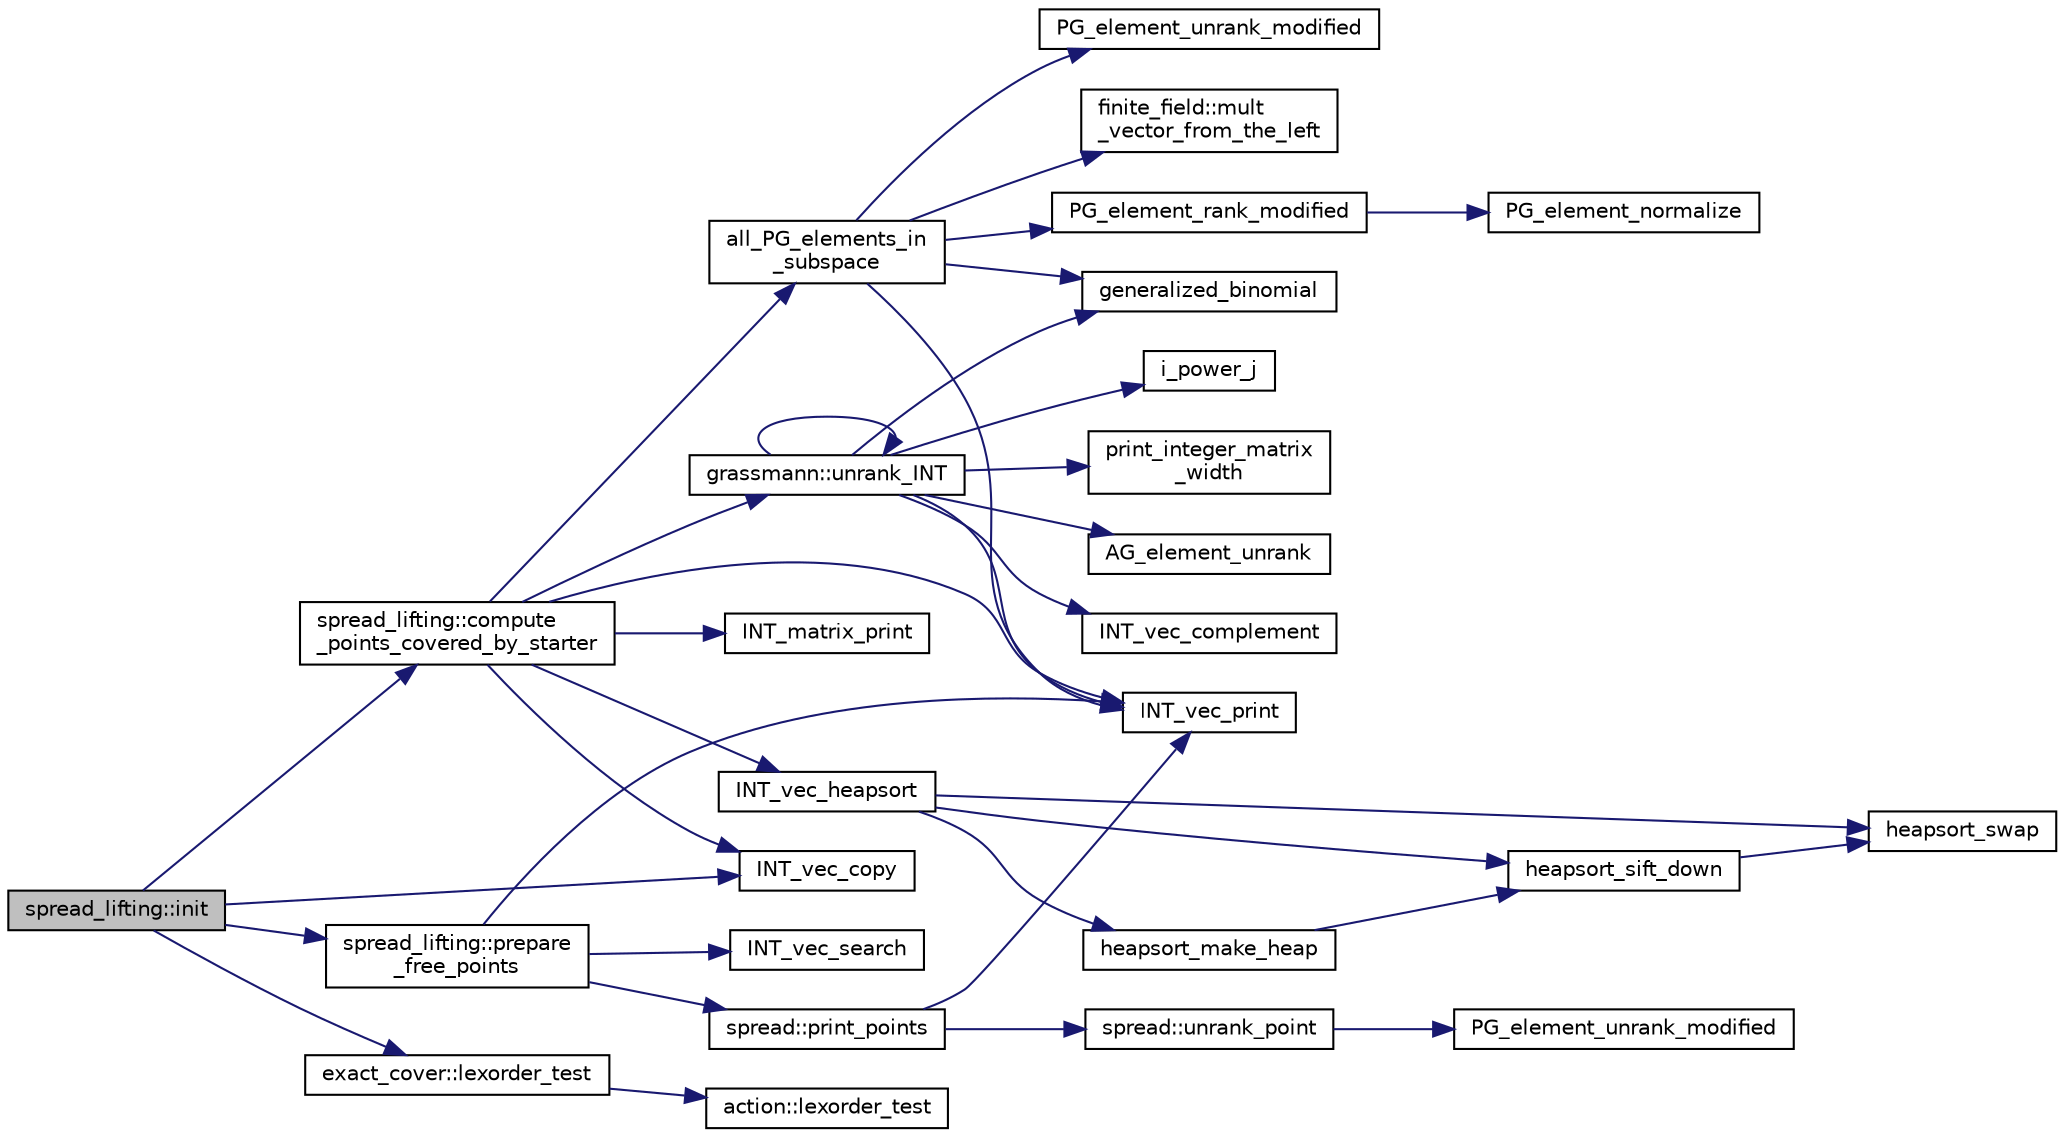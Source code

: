 digraph "spread_lifting::init"
{
  edge [fontname="Helvetica",fontsize="10",labelfontname="Helvetica",labelfontsize="10"];
  node [fontname="Helvetica",fontsize="10",shape=record];
  rankdir="LR";
  Node57 [label="spread_lifting::init",height=0.2,width=0.4,color="black", fillcolor="grey75", style="filled", fontcolor="black"];
  Node57 -> Node58 [color="midnightblue",fontsize="10",style="solid",fontname="Helvetica"];
  Node58 [label="spread_lifting::compute\l_points_covered_by_starter",height=0.2,width=0.4,color="black", fillcolor="white", style="filled",URL="$d7/de2/classspread__lifting.html#a2f0dea5c67b1c9d61a36974bd6610b9b"];
  Node58 -> Node59 [color="midnightblue",fontsize="10",style="solid",fontname="Helvetica"];
  Node59 [label="grassmann::unrank_INT",height=0.2,width=0.4,color="black", fillcolor="white", style="filled",URL="$df/d02/classgrassmann.html#a32079405b95a6da2ba1420567d762d64"];
  Node59 -> Node60 [color="midnightblue",fontsize="10",style="solid",fontname="Helvetica"];
  Node60 [label="generalized_binomial",height=0.2,width=0.4,color="black", fillcolor="white", style="filled",URL="$d2/d7c/combinatorics_8_c.html#a24762dc22e45175d18ec1ec1d2556ae8"];
  Node59 -> Node61 [color="midnightblue",fontsize="10",style="solid",fontname="Helvetica"];
  Node61 [label="i_power_j",height=0.2,width=0.4,color="black", fillcolor="white", style="filled",URL="$de/dc5/algebra__and__number__theory_8h.html#a39b321523e8957d701618bb5cac542b5"];
  Node59 -> Node62 [color="midnightblue",fontsize="10",style="solid",fontname="Helvetica"];
  Node62 [label="AG_element_unrank",height=0.2,width=0.4,color="black", fillcolor="white", style="filled",URL="$d4/d67/geometry_8h.html#a4a33b86c87b2879b97cfa1327abe2885"];
  Node59 -> Node63 [color="midnightblue",fontsize="10",style="solid",fontname="Helvetica"];
  Node63 [label="INT_vec_print",height=0.2,width=0.4,color="black", fillcolor="white", style="filled",URL="$df/dbf/sajeeb_8_c.html#a79a5901af0b47dd0d694109543c027fe"];
  Node59 -> Node59 [color="midnightblue",fontsize="10",style="solid",fontname="Helvetica"];
  Node59 -> Node64 [color="midnightblue",fontsize="10",style="solid",fontname="Helvetica"];
  Node64 [label="INT_vec_complement",height=0.2,width=0.4,color="black", fillcolor="white", style="filled",URL="$d5/db4/io__and__os_8h.html#a2a0a724647575fcd3090c763985eb81a"];
  Node59 -> Node65 [color="midnightblue",fontsize="10",style="solid",fontname="Helvetica"];
  Node65 [label="print_integer_matrix\l_width",height=0.2,width=0.4,color="black", fillcolor="white", style="filled",URL="$d5/db4/io__and__os_8h.html#aa78f3e73fc2179251bd15adbcc31573f"];
  Node58 -> Node66 [color="midnightblue",fontsize="10",style="solid",fontname="Helvetica"];
  Node66 [label="all_PG_elements_in\l_subspace",height=0.2,width=0.4,color="black", fillcolor="white", style="filled",URL="$d4/d67/geometry_8h.html#afb8b46585460682f22fd782d18ca8f3f"];
  Node66 -> Node60 [color="midnightblue",fontsize="10",style="solid",fontname="Helvetica"];
  Node66 -> Node67 [color="midnightblue",fontsize="10",style="solid",fontname="Helvetica"];
  Node67 [label="PG_element_unrank_modified",height=0.2,width=0.4,color="black", fillcolor="white", style="filled",URL="$df/de4/projective_8_c.html#a83ae9b605d496f6a90345303f6efae64"];
  Node66 -> Node63 [color="midnightblue",fontsize="10",style="solid",fontname="Helvetica"];
  Node66 -> Node68 [color="midnightblue",fontsize="10",style="solid",fontname="Helvetica"];
  Node68 [label="finite_field::mult\l_vector_from_the_left",height=0.2,width=0.4,color="black", fillcolor="white", style="filled",URL="$df/d5a/classfinite__field.html#aad2078020fd058c71649f0a25a4c77cc"];
  Node66 -> Node69 [color="midnightblue",fontsize="10",style="solid",fontname="Helvetica"];
  Node69 [label="PG_element_rank_modified",height=0.2,width=0.4,color="black", fillcolor="white", style="filled",URL="$df/de4/projective_8_c.html#a9cd1a8bf5b88a038e33862f6c2c3dd36"];
  Node69 -> Node70 [color="midnightblue",fontsize="10",style="solid",fontname="Helvetica"];
  Node70 [label="PG_element_normalize",height=0.2,width=0.4,color="black", fillcolor="white", style="filled",URL="$df/de4/projective_8_c.html#a5a4c3c1158bad6bab0d786c616bd0996"];
  Node58 -> Node71 [color="midnightblue",fontsize="10",style="solid",fontname="Helvetica"];
  Node71 [label="INT_vec_copy",height=0.2,width=0.4,color="black", fillcolor="white", style="filled",URL="$df/dbf/sajeeb_8_c.html#ac2d875e27e009af6ec04d17254d11075"];
  Node58 -> Node72 [color="midnightblue",fontsize="10",style="solid",fontname="Helvetica"];
  Node72 [label="INT_matrix_print",height=0.2,width=0.4,color="black", fillcolor="white", style="filled",URL="$d5/db4/io__and__os_8h.html#afd4180a24bef3a2b584668a4eaf607ff"];
  Node58 -> Node63 [color="midnightblue",fontsize="10",style="solid",fontname="Helvetica"];
  Node58 -> Node73 [color="midnightblue",fontsize="10",style="solid",fontname="Helvetica"];
  Node73 [label="INT_vec_heapsort",height=0.2,width=0.4,color="black", fillcolor="white", style="filled",URL="$d5/de2/foundations_2data__structures_2data__structures_8h.html#a3590ad9987f801fbfc94634300182f39"];
  Node73 -> Node74 [color="midnightblue",fontsize="10",style="solid",fontname="Helvetica"];
  Node74 [label="heapsort_make_heap",height=0.2,width=0.4,color="black", fillcolor="white", style="filled",URL="$d4/dd7/sorting_8_c.html#a42f24453d7d77eeb1338ebd1a13cfdbb"];
  Node74 -> Node75 [color="midnightblue",fontsize="10",style="solid",fontname="Helvetica"];
  Node75 [label="heapsort_sift_down",height=0.2,width=0.4,color="black", fillcolor="white", style="filled",URL="$d4/dd7/sorting_8_c.html#a65cbb1a6a3f01f511673705437ddc18b"];
  Node75 -> Node76 [color="midnightblue",fontsize="10",style="solid",fontname="Helvetica"];
  Node76 [label="heapsort_swap",height=0.2,width=0.4,color="black", fillcolor="white", style="filled",URL="$d4/dd7/sorting_8_c.html#a8f048362e6065297b19b6975bcbbfcc6"];
  Node73 -> Node76 [color="midnightblue",fontsize="10",style="solid",fontname="Helvetica"];
  Node73 -> Node75 [color="midnightblue",fontsize="10",style="solid",fontname="Helvetica"];
  Node57 -> Node77 [color="midnightblue",fontsize="10",style="solid",fontname="Helvetica"];
  Node77 [label="spread_lifting::prepare\l_free_points",height=0.2,width=0.4,color="black", fillcolor="white", style="filled",URL="$d7/de2/classspread__lifting.html#a4f3dcebeef7dc6e8494c9e020e817267"];
  Node77 -> Node78 [color="midnightblue",fontsize="10",style="solid",fontname="Helvetica"];
  Node78 [label="INT_vec_search",height=0.2,width=0.4,color="black", fillcolor="white", style="filled",URL="$d5/de2/foundations_2data__structures_2data__structures_8h.html#ad103ef2316a1f671bdb68fd9cd9ba945"];
  Node77 -> Node63 [color="midnightblue",fontsize="10",style="solid",fontname="Helvetica"];
  Node77 -> Node79 [color="midnightblue",fontsize="10",style="solid",fontname="Helvetica"];
  Node79 [label="spread::print_points",height=0.2,width=0.4,color="black", fillcolor="white", style="filled",URL="$da/dc1/classspread.html#a314de3fdc5aaf4e61c1cc89f8d5368ca"];
  Node79 -> Node80 [color="midnightblue",fontsize="10",style="solid",fontname="Helvetica"];
  Node80 [label="spread::unrank_point",height=0.2,width=0.4,color="black", fillcolor="white", style="filled",URL="$da/dc1/classspread.html#ac43616d90965959ae32781ab3bf5a229"];
  Node80 -> Node81 [color="midnightblue",fontsize="10",style="solid",fontname="Helvetica"];
  Node81 [label="PG_element_unrank_modified",height=0.2,width=0.4,color="black", fillcolor="white", style="filled",URL="$d4/d67/geometry_8h.html#a83ae9b605d496f6a90345303f6efae64"];
  Node79 -> Node63 [color="midnightblue",fontsize="10",style="solid",fontname="Helvetica"];
  Node57 -> Node71 [color="midnightblue",fontsize="10",style="solid",fontname="Helvetica"];
  Node57 -> Node82 [color="midnightblue",fontsize="10",style="solid",fontname="Helvetica"];
  Node82 [label="exact_cover::lexorder_test",height=0.2,width=0.4,color="black", fillcolor="white", style="filled",URL="$df/d94/classexact__cover.html#a5f11e25f122a6eecf845c5b6d5680de8"];
  Node82 -> Node83 [color="midnightblue",fontsize="10",style="solid",fontname="Helvetica"];
  Node83 [label="action::lexorder_test",height=0.2,width=0.4,color="black", fillcolor="white", style="filled",URL="$d2/d86/classaction.html#a9ff38f81bf4d9e0d3dcb681eb8aa1998"];
}
